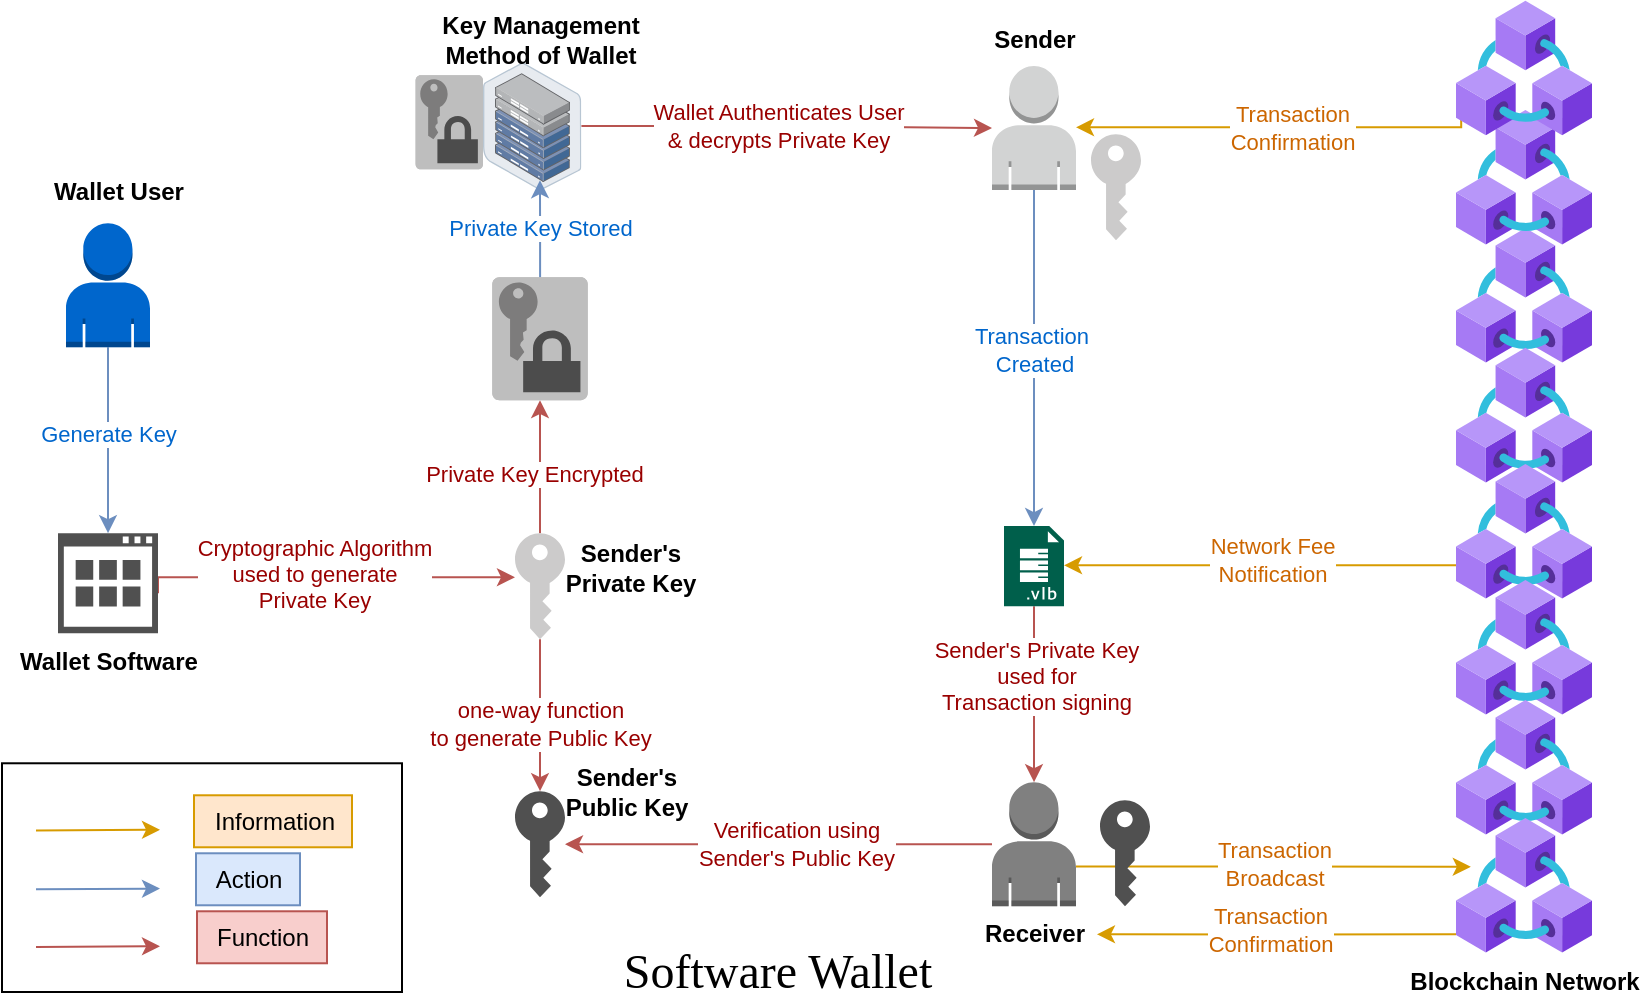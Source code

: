 <mxfile version="21.3.7" type="github">
  <diagram id="yxBh9NNTNNmj8gbcNvd5" name="Mechanism">
    <mxGraphModel dx="5346" dy="19" grid="0" gridSize="10" guides="1" tooltips="1" connect="1" arrows="1" fold="1" page="1" pageScale="1" pageWidth="827" pageHeight="1169" math="0" shadow="0">
      <root>
        <mxCell id="0" />
        <mxCell id="1" parent="0" />
        <mxCell id="2NB9mips-J0BPXf7Jl0w-1" value="" style="rounded=0;whiteSpace=wrap;html=1;" vertex="1" parent="1">
          <mxGeometry x="-2884" y="1927.64" width="200" height="114.36" as="geometry" />
        </mxCell>
        <mxCell id="2NB9mips-J0BPXf7Jl0w-2" value="&lt;font size=&quot;5&quot; face=&quot;Comic Sans MS&quot;&gt;Software Wallet&lt;/font&gt;" style="text;html=1;strokeColor=none;fillColor=none;align=center;verticalAlign=middle;whiteSpace=wrap;rounded=0;" vertex="1" parent="1">
          <mxGeometry x="-2638.85" y="2016.64" width="286" height="30" as="geometry" />
        </mxCell>
        <mxCell id="2NB9mips-J0BPXf7Jl0w-3" value="&lt;font color=&quot;#990000&quot;&gt;Cryptographic Algorithm&lt;br&gt;used to generate &lt;br&gt;Private Key&lt;/font&gt;" style="edgeStyle=orthogonalEdgeStyle;rounded=0;orthogonalLoop=1;jettySize=auto;html=1;exitX=1;exitY=0.5;exitDx=0;exitDy=0;exitPerimeter=0;fillColor=#f8cecc;strokeColor=#b85450;" edge="1" parent="1">
          <mxGeometry x="-0.08" y="2" relative="1" as="geometry">
            <mxPoint x="-2806" y="1842.57" as="sourcePoint" />
            <mxPoint x="-2627.5" y="1834.64" as="targetPoint" />
            <Array as="points">
              <mxPoint x="-2710" y="1834.64" />
              <mxPoint x="-2710" y="1834.64" />
            </Array>
            <mxPoint as="offset" />
          </mxGeometry>
        </mxCell>
        <mxCell id="2NB9mips-J0BPXf7Jl0w-4" value="&lt;b&gt;Wallet Software&lt;/b&gt;" style="sketch=0;pointerEvents=1;shadow=0;dashed=0;html=1;strokeColor=none;labelPosition=center;verticalLabelPosition=bottom;verticalAlign=top;align=center;fillColor=#505050;shape=mxgraph.mscae.intune.detected_software" vertex="1" parent="1">
          <mxGeometry x="-2856" y="1812.57" width="50" height="50" as="geometry" />
        </mxCell>
        <mxCell id="2NB9mips-J0BPXf7Jl0w-5" style="edgeStyle=orthogonalEdgeStyle;rounded=0;orthogonalLoop=1;jettySize=auto;html=1;fillColor=#f8cecc;strokeColor=#b85450;" edge="1" parent="1" source="2NB9mips-J0BPXf7Jl0w-9" target="2NB9mips-J0BPXf7Jl0w-10">
          <mxGeometry relative="1" as="geometry" />
        </mxCell>
        <mxCell id="2NB9mips-J0BPXf7Jl0w-6" value="&lt;font color=&quot;#990000&quot;&gt;one-way function&lt;br&gt;to generate Public Key&lt;/font&gt;" style="edgeLabel;html=1;align=center;verticalAlign=middle;resizable=0;points=[];" vertex="1" connectable="0" parent="2NB9mips-J0BPXf7Jl0w-5">
          <mxGeometry x="-0.3" y="-1" relative="1" as="geometry">
            <mxPoint x="1" y="16" as="offset" />
          </mxGeometry>
        </mxCell>
        <mxCell id="2NB9mips-J0BPXf7Jl0w-7" style="edgeStyle=orthogonalEdgeStyle;rounded=0;orthogonalLoop=1;jettySize=auto;html=1;entryX=0.5;entryY=1;entryDx=0;entryDy=0;entryPerimeter=0;fillColor=#f8cecc;strokeColor=#b85450;" edge="1" parent="1" source="2NB9mips-J0BPXf7Jl0w-9" target="2NB9mips-J0BPXf7Jl0w-53">
          <mxGeometry relative="1" as="geometry" />
        </mxCell>
        <mxCell id="2NB9mips-J0BPXf7Jl0w-8" value="&lt;font color=&quot;#990000&quot;&gt;Private Key Encrypted&lt;/font&gt;" style="edgeLabel;html=1;align=center;verticalAlign=middle;resizable=0;points=[];" vertex="1" connectable="0" parent="2NB9mips-J0BPXf7Jl0w-7">
          <mxGeometry x="-0.102" y="3" relative="1" as="geometry">
            <mxPoint as="offset" />
          </mxGeometry>
        </mxCell>
        <mxCell id="2NB9mips-J0BPXf7Jl0w-9" value="" style="sketch=0;pointerEvents=1;shadow=0;dashed=0;html=1;strokeColor=none;labelPosition=center;verticalLabelPosition=bottom;verticalAlign=top;outlineConnect=0;align=center;shape=mxgraph.office.security.key_permissions;fillColor=#CCCBCB;" vertex="1" parent="1">
          <mxGeometry x="-2627.5" y="1812.57" width="25" height="53" as="geometry" />
        </mxCell>
        <mxCell id="2NB9mips-J0BPXf7Jl0w-10" value="" style="sketch=0;pointerEvents=1;shadow=0;dashed=0;html=1;strokeColor=none;fillColor=#505050;labelPosition=center;verticalLabelPosition=bottom;verticalAlign=top;outlineConnect=0;align=center;shape=mxgraph.office.security.key_permissions;" vertex="1" parent="1">
          <mxGeometry x="-2627.5" y="1941.57" width="25" height="53" as="geometry" />
        </mxCell>
        <mxCell id="2NB9mips-J0BPXf7Jl0w-11" value="&lt;b&gt;Sender&#39;s &lt;br&gt;Private Key&lt;/b&gt;" style="text;html=1;align=center;verticalAlign=middle;resizable=0;points=[];autosize=1;strokeColor=none;fillColor=none;" vertex="1" parent="1">
          <mxGeometry x="-2612" y="1809.64" width="84" height="40" as="geometry" />
        </mxCell>
        <mxCell id="2NB9mips-J0BPXf7Jl0w-12" style="edgeStyle=orthogonalEdgeStyle;rounded=0;orthogonalLoop=1;jettySize=auto;html=1;fillColor=#f8cecc;strokeColor=#b85450;" edge="1" parent="1" source="2NB9mips-J0BPXf7Jl0w-14" target="2NB9mips-J0BPXf7Jl0w-18">
          <mxGeometry relative="1" as="geometry" />
        </mxCell>
        <mxCell id="2NB9mips-J0BPXf7Jl0w-13" value="&lt;font color=&quot;#990000&quot;&gt;Wallet Authenticates User&lt;br&gt;&amp;amp; decrypts Private Key&lt;/font&gt;" style="edgeLabel;html=1;align=center;verticalAlign=middle;resizable=0;points=[];" vertex="1" connectable="0" parent="2NB9mips-J0BPXf7Jl0w-12">
          <mxGeometry x="-0.308" relative="1" as="geometry">
            <mxPoint x="27" as="offset" />
          </mxGeometry>
        </mxCell>
        <mxCell id="2NB9mips-J0BPXf7Jl0w-14" value="" style="image;points=[];aspect=fixed;html=1;align=center;shadow=0;dashed=0;image=img/lib/allied_telesis/storage/Datacenter_Server_Half_Rack_ToR.svg;" vertex="1" parent="1">
          <mxGeometry x="-2643.5" y="1577.07" width="49.2" height="63.93" as="geometry" />
        </mxCell>
        <mxCell id="2NB9mips-J0BPXf7Jl0w-15" value="&lt;b&gt;Sender&#39;s&lt;br&gt;Public Key&lt;/b&gt;" style="text;html=1;align=center;verticalAlign=middle;resizable=0;points=[];autosize=1;strokeColor=none;fillColor=none;" vertex="1" parent="1">
          <mxGeometry x="-2613" y="1921.64" width="81" height="40" as="geometry" />
        </mxCell>
        <mxCell id="2NB9mips-J0BPXf7Jl0w-16" style="edgeStyle=orthogonalEdgeStyle;rounded=0;orthogonalLoop=1;jettySize=auto;html=1;exitX=0.5;exitY=1;exitDx=0;exitDy=0;exitPerimeter=0;fillColor=#dae8fc;strokeColor=#6c8ebf;" edge="1" parent="1" source="2NB9mips-J0BPXf7Jl0w-18" target="2NB9mips-J0BPXf7Jl0w-40">
          <mxGeometry relative="1" as="geometry">
            <mxPoint x="-2365" y="1803.64" as="targetPoint" />
          </mxGeometry>
        </mxCell>
        <mxCell id="2NB9mips-J0BPXf7Jl0w-17" value="&lt;font color=&quot;#0066cc&quot;&gt;Transaction&amp;nbsp;&lt;br&gt;Created&lt;/font&gt;" style="edgeLabel;html=1;align=center;verticalAlign=middle;resizable=0;points=[];" vertex="1" connectable="0" parent="2NB9mips-J0BPXf7Jl0w-16">
          <mxGeometry x="-0.093" y="-2" relative="1" as="geometry">
            <mxPoint x="2" y="4" as="offset" />
          </mxGeometry>
        </mxCell>
        <mxCell id="2NB9mips-J0BPXf7Jl0w-18" value="" style="outlineConnect=0;dashed=0;verticalLabelPosition=bottom;verticalAlign=top;align=center;html=1;shape=mxgraph.aws3.user;fillColor=#D2D3D3;gradientColor=none;" vertex="1" parent="1">
          <mxGeometry x="-2389" y="1579" width="42" height="62" as="geometry" />
        </mxCell>
        <mxCell id="2NB9mips-J0BPXf7Jl0w-19" value="" style="sketch=0;pointerEvents=1;shadow=0;dashed=0;html=1;strokeColor=none;labelPosition=center;verticalLabelPosition=bottom;verticalAlign=top;outlineConnect=0;align=center;shape=mxgraph.office.security.key_permissions;fillColor=#CCCBCB;" vertex="1" parent="1">
          <mxGeometry x="-2339.5" y="1613.07" width="25" height="53" as="geometry" />
        </mxCell>
        <mxCell id="2NB9mips-J0BPXf7Jl0w-20" style="edgeStyle=orthogonalEdgeStyle;rounded=0;orthogonalLoop=1;jettySize=auto;html=1;fillColor=#f8cecc;strokeColor=#b85450;" edge="1" parent="1" source="2NB9mips-J0BPXf7Jl0w-24" target="2NB9mips-J0BPXf7Jl0w-10">
          <mxGeometry relative="1" as="geometry" />
        </mxCell>
        <mxCell id="2NB9mips-J0BPXf7Jl0w-21" value="Verification using&lt;br&gt;Sender&#39;s Public Key" style="edgeLabel;html=1;align=center;verticalAlign=middle;resizable=0;points=[];fontColor=#990000;" vertex="1" connectable="0" parent="2NB9mips-J0BPXf7Jl0w-20">
          <mxGeometry x="0.268" y="1" relative="1" as="geometry">
            <mxPoint x="37" y="-1" as="offset" />
          </mxGeometry>
        </mxCell>
        <mxCell id="2NB9mips-J0BPXf7Jl0w-22" style="edgeStyle=orthogonalEdgeStyle;rounded=0;orthogonalLoop=1;jettySize=auto;html=1;exitX=1;exitY=0.68;exitDx=0;exitDy=0;exitPerimeter=0;entryX=0.109;entryY=0.364;entryDx=0;entryDy=0;entryPerimeter=0;fillColor=#ffe6cc;strokeColor=#d79b00;" edge="1" parent="1" source="2NB9mips-J0BPXf7Jl0w-24" target="2NB9mips-J0BPXf7Jl0w-37">
          <mxGeometry relative="1" as="geometry" />
        </mxCell>
        <mxCell id="2NB9mips-J0BPXf7Jl0w-23" value="Transaction&lt;br&gt;Broadcast" style="edgeLabel;html=1;align=center;verticalAlign=middle;resizable=0;points=[];fontColor=#CC6600;" vertex="1" connectable="0" parent="2NB9mips-J0BPXf7Jl0w-22">
          <mxGeometry x="0.248" y="2" relative="1" as="geometry">
            <mxPoint x="-25" as="offset" />
          </mxGeometry>
        </mxCell>
        <mxCell id="2NB9mips-J0BPXf7Jl0w-24" value="" style="outlineConnect=0;dashed=0;verticalLabelPosition=bottom;verticalAlign=top;align=center;html=1;shape=mxgraph.aws3.user;fillColor=#808080;gradientColor=none;" vertex="1" parent="1">
          <mxGeometry x="-2389" y="1937.07" width="42" height="62" as="geometry" />
        </mxCell>
        <mxCell id="2NB9mips-J0BPXf7Jl0w-25" value="" style="sketch=0;pointerEvents=1;shadow=0;dashed=0;html=1;strokeColor=none;fillColor=#505050;labelPosition=center;verticalLabelPosition=bottom;verticalAlign=top;outlineConnect=0;align=center;shape=mxgraph.office.security.key_permissions;" vertex="1" parent="1">
          <mxGeometry x="-2335" y="1946.07" width="25" height="53" as="geometry" />
        </mxCell>
        <mxCell id="2NB9mips-J0BPXf7Jl0w-26" value="" style="image;aspect=fixed;html=1;points=[];align=center;fontSize=12;image=img/lib/azure2/blockchain/Azure_Blockchain_Service.svg;" vertex="1" parent="1">
          <mxGeometry x="-2157" y="1659.64" width="68" height="68" as="geometry" />
        </mxCell>
        <mxCell id="2NB9mips-J0BPXf7Jl0w-27" value="" style="image;aspect=fixed;html=1;points=[];align=center;fontSize=12;image=img/lib/azure2/blockchain/Azure_Blockchain_Service.svg;" vertex="1" parent="1">
          <mxGeometry x="-2157" y="1719.57" width="68" height="68" as="geometry" />
        </mxCell>
        <mxCell id="2NB9mips-J0BPXf7Jl0w-28" style="edgeStyle=orthogonalEdgeStyle;rounded=0;orthogonalLoop=1;jettySize=auto;html=1;fillColor=#ffe6cc;strokeColor=#d79b00;" edge="1" parent="1" source="2NB9mips-J0BPXf7Jl0w-30" target="2NB9mips-J0BPXf7Jl0w-40">
          <mxGeometry relative="1" as="geometry">
            <Array as="points">
              <mxPoint x="-2205" y="1828.64" />
              <mxPoint x="-2205" y="1828.64" />
            </Array>
          </mxGeometry>
        </mxCell>
        <mxCell id="2NB9mips-J0BPXf7Jl0w-29" value="&lt;font color=&quot;#cc6600&quot;&gt;Network Fee&lt;br&gt;Notification&lt;br&gt;&lt;/font&gt;" style="edgeLabel;html=1;align=center;verticalAlign=middle;resizable=0;points=[];" vertex="1" connectable="0" parent="2NB9mips-J0BPXf7Jl0w-28">
          <mxGeometry x="-0.055" y="-3" relative="1" as="geometry">
            <mxPoint as="offset" />
          </mxGeometry>
        </mxCell>
        <mxCell id="2NB9mips-J0BPXf7Jl0w-30" value="" style="image;aspect=fixed;html=1;points=[];align=center;fontSize=12;image=img/lib/azure2/blockchain/Azure_Blockchain_Service.svg;" vertex="1" parent="1">
          <mxGeometry x="-2157" y="1777.64" width="68" height="68" as="geometry" />
        </mxCell>
        <mxCell id="2NB9mips-J0BPXf7Jl0w-31" value="" style="image;aspect=fixed;html=1;points=[];align=center;fontSize=12;image=img/lib/azure2/blockchain/Azure_Blockchain_Service.svg;" vertex="1" parent="1">
          <mxGeometry x="-2157" y="1835.64" width="68" height="68" as="geometry" />
        </mxCell>
        <mxCell id="2NB9mips-J0BPXf7Jl0w-32" value="" style="image;aspect=fixed;html=1;points=[];align=center;fontSize=12;image=img/lib/azure2/blockchain/Azure_Blockchain_Service.svg;" vertex="1" parent="1">
          <mxGeometry x="-2157" y="1895.64" width="68" height="68" as="geometry" />
        </mxCell>
        <mxCell id="2NB9mips-J0BPXf7Jl0w-33" value="&lt;b&gt;Sender&lt;/b&gt;" style="text;html=1;align=center;verticalAlign=middle;resizable=0;points=[];autosize=1;strokeColor=none;fillColor=none;" vertex="1" parent="1">
          <mxGeometry x="-2397.5" y="1553" width="59" height="26" as="geometry" />
        </mxCell>
        <mxCell id="2NB9mips-J0BPXf7Jl0w-34" value="&lt;b&gt;Receiver&lt;/b&gt;" style="text;html=1;align=center;verticalAlign=middle;resizable=0;points=[];autosize=1;strokeColor=none;fillColor=none;" vertex="1" parent="1">
          <mxGeometry x="-2402" y="1999.64" width="68" height="26" as="geometry" />
        </mxCell>
        <mxCell id="2NB9mips-J0BPXf7Jl0w-35" style="edgeStyle=orthogonalEdgeStyle;rounded=0;orthogonalLoop=1;jettySize=auto;html=1;entryX=0.977;entryY=0.597;entryDx=0;entryDy=0;entryPerimeter=0;fillColor=#ffe6cc;strokeColor=#d79b00;" edge="1" parent="1">
          <mxGeometry relative="1" as="geometry">
            <mxPoint x="-2157" y="2013.152" as="sourcePoint" />
            <mxPoint x="-2336.518" y="2013.162" as="targetPoint" />
            <Array as="points">
              <mxPoint x="-2246" y="2013.64" />
            </Array>
          </mxGeometry>
        </mxCell>
        <mxCell id="2NB9mips-J0BPXf7Jl0w-36" value="Transaction&lt;br style=&quot;border-color: var(--border-color);&quot;&gt;Confirmation" style="edgeLabel;html=1;align=center;verticalAlign=middle;resizable=0;points=[];fontColor=#CC6600;" vertex="1" connectable="0" parent="2NB9mips-J0BPXf7Jl0w-35">
          <mxGeometry x="0.164" y="-2" relative="1" as="geometry">
            <mxPoint x="11" as="offset" />
          </mxGeometry>
        </mxCell>
        <mxCell id="2NB9mips-J0BPXf7Jl0w-37" value="&lt;b&gt;Blockchain Network&lt;/b&gt;" style="image;aspect=fixed;html=1;points=[];align=center;fontSize=12;image=img/lib/azure2/blockchain/Azure_Blockchain_Service.svg;" vertex="1" parent="1">
          <mxGeometry x="-2157" y="1954.64" width="68" height="68" as="geometry" />
        </mxCell>
        <mxCell id="2NB9mips-J0BPXf7Jl0w-38" style="edgeStyle=orthogonalEdgeStyle;rounded=0;orthogonalLoop=1;jettySize=auto;html=1;entryX=0.5;entryY=0;entryDx=0;entryDy=0;entryPerimeter=0;fillColor=#f8cecc;strokeColor=#b85450;" edge="1" parent="1" source="2NB9mips-J0BPXf7Jl0w-40" target="2NB9mips-J0BPXf7Jl0w-24">
          <mxGeometry relative="1" as="geometry" />
        </mxCell>
        <mxCell id="2NB9mips-J0BPXf7Jl0w-39" value="&lt;font color=&quot;#990000&quot;&gt;Sender&#39;s Private Key &lt;br&gt;used&amp;nbsp;for &lt;br&gt;Transaction signing&lt;/font&gt;" style="edgeLabel;html=1;align=center;verticalAlign=middle;resizable=0;points=[];" vertex="1" connectable="0" parent="2NB9mips-J0BPXf7Jl0w-38">
          <mxGeometry x="-0.204" y="1" relative="1" as="geometry">
            <mxPoint as="offset" />
          </mxGeometry>
        </mxCell>
        <mxCell id="2NB9mips-J0BPXf7Jl0w-40" value="" style="sketch=0;pointerEvents=1;shadow=0;dashed=0;html=1;strokeColor=none;fillColor=#005F4B;labelPosition=center;verticalLabelPosition=bottom;verticalAlign=top;align=center;outlineConnect=0;shape=mxgraph.veeam2.vbr_transaction_log_backup;" vertex="1" parent="1">
          <mxGeometry x="-2383" y="1809.04" width="30" height="40.07" as="geometry" />
        </mxCell>
        <mxCell id="2NB9mips-J0BPXf7Jl0w-41" value="&lt;b&gt;Key Management&lt;br&gt;Method of Wallet&lt;/b&gt;" style="text;html=1;align=center;verticalAlign=middle;resizable=0;points=[];autosize=1;strokeColor=none;fillColor=none;" vertex="1" parent="1">
          <mxGeometry x="-2674" y="1546.0" width="118" height="40" as="geometry" />
        </mxCell>
        <mxCell id="2NB9mips-J0BPXf7Jl0w-42" style="edgeStyle=orthogonalEdgeStyle;rounded=0;orthogonalLoop=1;jettySize=auto;html=1;entryX=0.5;entryY=0;entryDx=0;entryDy=0;entryPerimeter=0;fillColor=#dae8fc;strokeColor=#6c8ebf;" edge="1" parent="1" source="2NB9mips-J0BPXf7Jl0w-44" target="2NB9mips-J0BPXf7Jl0w-4">
          <mxGeometry relative="1" as="geometry" />
        </mxCell>
        <mxCell id="2NB9mips-J0BPXf7Jl0w-43" value="&lt;font color=&quot;#0066cc&quot;&gt;Generate Key&lt;/font&gt;" style="edgeLabel;html=1;align=center;verticalAlign=middle;resizable=0;points=[];" vertex="1" connectable="0" parent="2NB9mips-J0BPXf7Jl0w-42">
          <mxGeometry x="-0.063" relative="1" as="geometry">
            <mxPoint as="offset" />
          </mxGeometry>
        </mxCell>
        <mxCell id="2NB9mips-J0BPXf7Jl0w-44" value="" style="outlineConnect=0;dashed=0;verticalLabelPosition=bottom;verticalAlign=top;align=center;html=1;shape=mxgraph.aws3.user;fillColor=#0066CC;gradientColor=none;" vertex="1" parent="1">
          <mxGeometry x="-2852" y="1657.61" width="42" height="62" as="geometry" />
        </mxCell>
        <mxCell id="2NB9mips-J0BPXf7Jl0w-45" value="&lt;b&gt;Wallet User&lt;/b&gt;" style="text;html=1;align=center;verticalAlign=middle;resizable=0;points=[];autosize=1;strokeColor=none;fillColor=none;" vertex="1" parent="1">
          <mxGeometry x="-2868" y="1628.64" width="84" height="26" as="geometry" />
        </mxCell>
        <mxCell id="2NB9mips-J0BPXf7Jl0w-46" value="" style="endArrow=classic;html=1;rounded=0;fillColor=#dae8fc;strokeColor=#6c8ebf;" edge="1" parent="1">
          <mxGeometry width="50" height="50" relative="1" as="geometry">
            <mxPoint x="-2867" y="1990.68" as="sourcePoint" />
            <mxPoint x="-2805" y="1990.3" as="targetPoint" />
          </mxGeometry>
        </mxCell>
        <mxCell id="2NB9mips-J0BPXf7Jl0w-47" value="" style="endArrow=classic;html=1;rounded=0;fillColor=#ffe6cc;strokeColor=#d79b00;" edge="1" parent="1">
          <mxGeometry width="50" height="50" relative="1" as="geometry">
            <mxPoint x="-2867" y="1961.25" as="sourcePoint" />
            <mxPoint x="-2805" y="1960.87" as="targetPoint" />
          </mxGeometry>
        </mxCell>
        <mxCell id="2NB9mips-J0BPXf7Jl0w-48" value="" style="endArrow=classic;html=1;rounded=0;fillColor=#f8cecc;strokeColor=#b85450;" edge="1" parent="1">
          <mxGeometry width="50" height="50" relative="1" as="geometry">
            <mxPoint x="-2867" y="2019.5" as="sourcePoint" />
            <mxPoint x="-2805" y="2019.12" as="targetPoint" />
          </mxGeometry>
        </mxCell>
        <mxCell id="2NB9mips-J0BPXf7Jl0w-49" value="Information" style="text;html=1;align=center;verticalAlign=middle;resizable=0;points=[];autosize=1;strokeColor=#d79b00;fillColor=#ffe6cc;" vertex="1" parent="1">
          <mxGeometry x="-2788" y="1943.64" width="79" height="26" as="geometry" />
        </mxCell>
        <mxCell id="2NB9mips-J0BPXf7Jl0w-50" value="Action" style="text;html=1;align=center;verticalAlign=middle;resizable=0;points=[];autosize=1;strokeColor=#6c8ebf;fillColor=#dae8fc;" vertex="1" parent="1">
          <mxGeometry x="-2787" y="1972.64" width="52" height="26" as="geometry" />
        </mxCell>
        <mxCell id="2NB9mips-J0BPXf7Jl0w-51" value="Function" style="text;html=1;align=center;verticalAlign=middle;resizable=0;points=[];autosize=1;strokeColor=#b85450;fillColor=#f8cecc;" vertex="1" parent="1">
          <mxGeometry x="-2786.5" y="2001.64" width="65" height="26" as="geometry" />
        </mxCell>
        <mxCell id="2NB9mips-J0BPXf7Jl0w-52" value="&lt;font color=&quot;#0066cc&quot;&gt;Private Key Stored&lt;/font&gt;" style="edgeStyle=orthogonalEdgeStyle;rounded=0;orthogonalLoop=1;jettySize=auto;html=1;entryX=0.579;entryY=0.923;entryDx=0;entryDy=0;entryPerimeter=0;fillColor=#dae8fc;strokeColor=#6c8ebf;" edge="1" parent="1" source="2NB9mips-J0BPXf7Jl0w-53" target="2NB9mips-J0BPXf7Jl0w-14">
          <mxGeometry relative="1" as="geometry" />
        </mxCell>
        <mxCell id="2NB9mips-J0BPXf7Jl0w-53" value="" style="outlineConnect=0;dashed=0;verticalLabelPosition=bottom;verticalAlign=top;align=center;html=1;shape=mxgraph.aws3.data_encryption_key;fillColor=#7D7C7C;gradientColor=none;" vertex="1" parent="1">
          <mxGeometry x="-2638.85" y="1684.64" width="47.7" height="61.43" as="geometry" />
        </mxCell>
        <mxCell id="2NB9mips-J0BPXf7Jl0w-54" value="" style="outlineConnect=0;dashed=0;verticalLabelPosition=bottom;verticalAlign=top;align=center;html=1;shape=mxgraph.aws3.data_encryption_key;fillColor=#7D7C7C;gradientColor=none;" vertex="1" parent="1">
          <mxGeometry x="-2677.2" y="1583.64" width="33.7" height="47" as="geometry" />
        </mxCell>
        <mxCell id="2NB9mips-J0BPXf7Jl0w-55" style="edgeStyle=orthogonalEdgeStyle;rounded=0;orthogonalLoop=1;jettySize=auto;html=1;exitX=0.038;exitY=0.802;exitDx=0;exitDy=0;exitPerimeter=0;fillColor=#ffe6cc;strokeColor=#d79b00;" edge="1" parent="1" source="2NB9mips-J0BPXf7Jl0w-58" target="2NB9mips-J0BPXf7Jl0w-18">
          <mxGeometry relative="1" as="geometry">
            <Array as="points">
              <mxPoint x="-2154" y="1609.64" />
            </Array>
          </mxGeometry>
        </mxCell>
        <mxCell id="2NB9mips-J0BPXf7Jl0w-56" value="&lt;font color=&quot;#cc6600&quot;&gt;Transaction&lt;br style=&quot;border-color: var(--border-color);&quot;&gt;Confirmation&lt;/font&gt;" style="edgeLabel;html=1;align=center;verticalAlign=middle;resizable=0;points=[];" vertex="1" connectable="0" parent="2NB9mips-J0BPXf7Jl0w-55">
          <mxGeometry x="0.093" relative="1" as="geometry">
            <mxPoint x="16" as="offset" />
          </mxGeometry>
        </mxCell>
        <mxCell id="2NB9mips-J0BPXf7Jl0w-57" value="" style="image;aspect=fixed;html=1;points=[];align=center;fontSize=12;image=img/lib/azure2/blockchain/Azure_Blockchain_Service.svg;" vertex="1" parent="1">
          <mxGeometry x="-2157" y="1600.64" width="68" height="68" as="geometry" />
        </mxCell>
        <mxCell id="2NB9mips-J0BPXf7Jl0w-58" value="" style="image;aspect=fixed;html=1;points=[];align=center;fontSize=12;image=img/lib/azure2/blockchain/Azure_Blockchain_Service.svg;" vertex="1" parent="1">
          <mxGeometry x="-2157" y="1546" width="68" height="68" as="geometry" />
        </mxCell>
      </root>
    </mxGraphModel>
  </diagram>
</mxfile>

